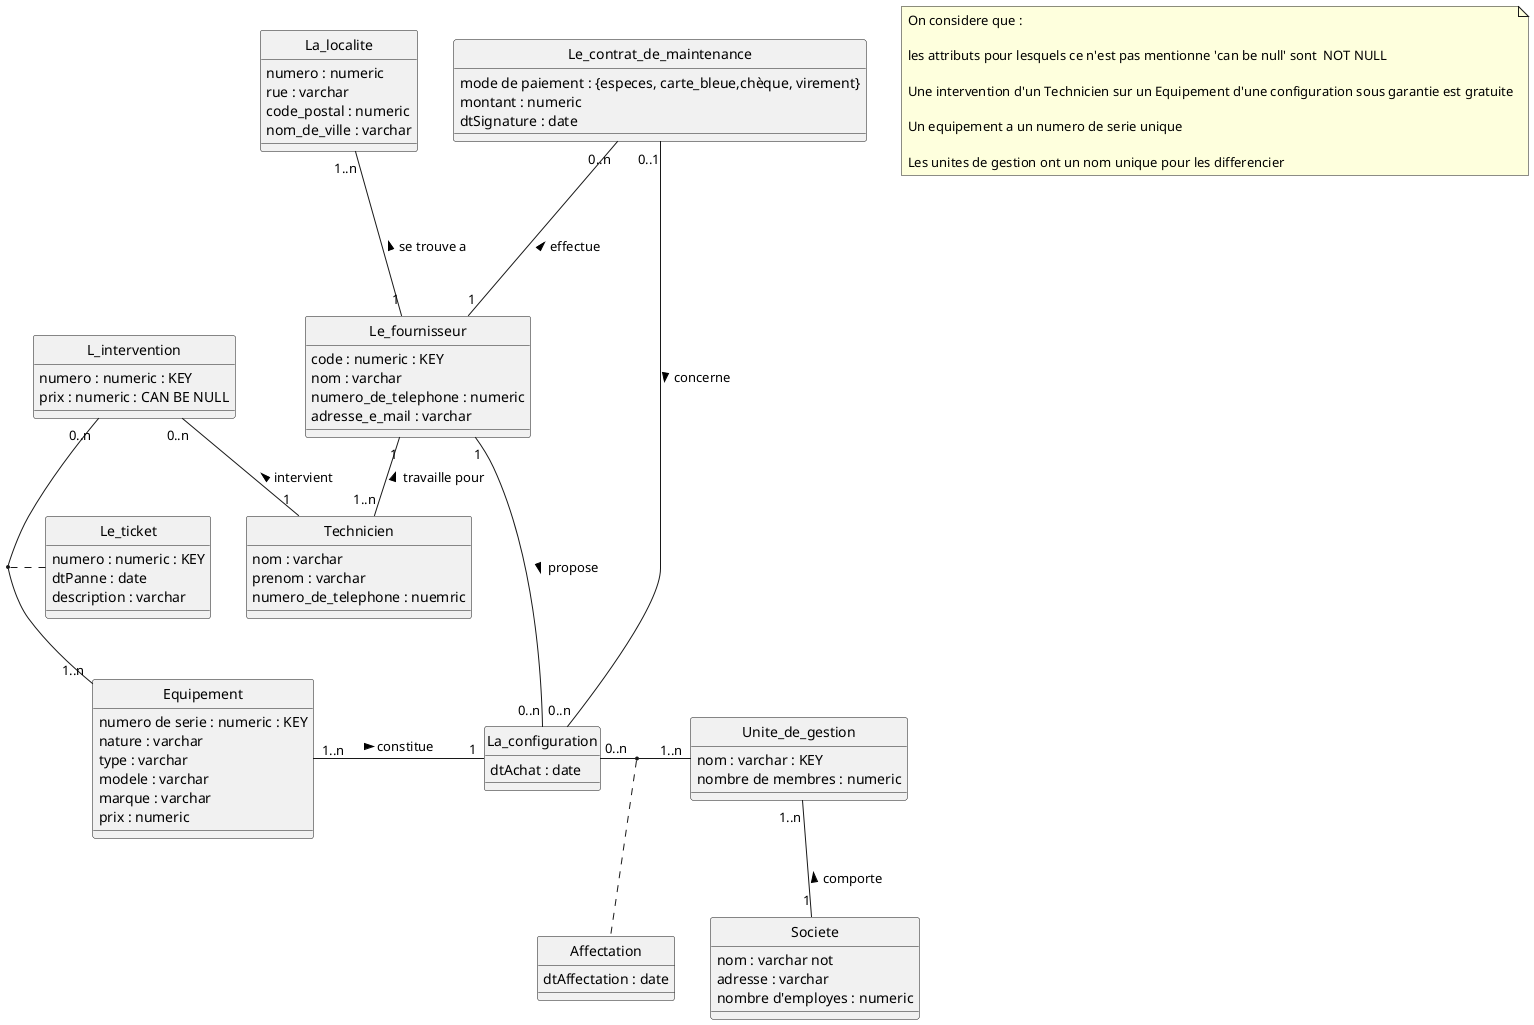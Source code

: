 @startuml
hide circle

class Equipement {
  numero de serie : numeric : KEY
  nature : varchar
  type : varchar
  modele : varchar
  marque : varchar
  prix : numeric
}

class Le_ticket {
  numero : numeric : KEY
  dtPanne : date
  description : varchar
}


class L_intervention {
  numero : numeric : KEY
  prix : numeric : CAN BE NULL
}

class Technicien {
  nom : varchar
  prenom : varchar
  numero_de_telephone : nuemric
}

class La_configuration {
  dtAchat : date
}


class Le_fournisseur {
  code : numeric : KEY
  nom : varchar
  numero_de_telephone : numeric
  adresse_e_mail : varchar
}

class La_localite {
  numero : numeric
  rue : varchar
  code_postal : numeric
  nom_de_ville : varchar
}


class Le_contrat_de_maintenance {
  mode de paiement : {especes, carte_bleue,chèque, virement}
  montant : numeric
  dtSignature : date
}


class Unite_de_gestion {
 nom : varchar : KEY
 nombre de membres : numeric
}

class Societe {
  nom : varchar not
  adresse : varchar
  nombre d'employes : numeric
}

class Affectation {
  dtAffectation : date
}

Le_fournisseur "1" -- "1..n" Technicien : travaille pour <
L_intervention "0..n" -- "1" Technicien : intervient <
La_configuration "0..n" - "1..n" Unite_de_gestion
(La_configuration,Unite_de_gestion) . Affectation
L_intervention "0..n" -- "1..n" Equipement
Le_contrat_de_maintenance "0..1" -- "0..n" La_configuration : concerne >
Le_fournisseur "1" --- "0..n" La_configuration : propose >
Equipement "1..n" - "1" La_configuration : constitue >
La_localite "1..n" --- "1" Le_fournisseur : se trouve a <
(Equipement,L_intervention) . Le_ticket
Le_contrat_de_maintenance "0..n" --- "1" Le_fournisseur  : effectue <
Unite_de_gestion "1..n" -- "1" Societe : comporte <


note as n1
  On considere que :

  les attributs pour lesquels ce n'est pas mentionne 'can be null' sont  NOT NULL

  Une intervention d'un Technicien sur un Equipement d'une configuration sous garantie est gratuite

  Un equipement a un numero de serie unique

  Les unites de gestion ont un nom unique pour les differencier
 end note

@enduml
